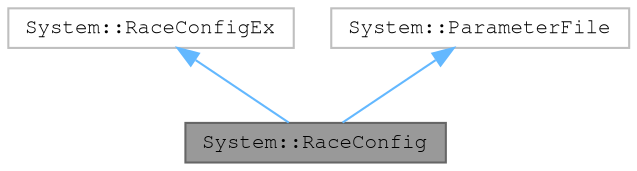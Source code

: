 digraph "System::RaceConfig"
{
 // LATEX_PDF_SIZE
  bgcolor="transparent";
  edge [fontname=FreeMono,fontsize=10,labelfontname=FreeMono,labelfontsize=10];
  node [fontname=FreeMono,fontsize=10,shape=box,height=0.2,width=0.4];
  Node1 [label="System::RaceConfig",height=0.2,width=0.4,color="gray40", fillcolor="grey60", style="filled", fontcolor="black",tooltip=" "];
  Node2 -> Node1 [dir="back",color="steelblue1",style="solid"];
  Node2 [label="System::RaceConfigEx",height=0.2,width=0.4,color="grey75", fillcolor="white", style="filled",URL="$class_system_1_1_race_config_ex.html",tooltip=" "];
  Node3 -> Node1 [dir="back",color="steelblue1",style="solid"];
  Node3 [label="System::ParameterFile",height=0.2,width=0.4,color="grey75", fillcolor="white", style="filled",URL="$class_system_1_1_parameter_file.html",tooltip=" "];
}
